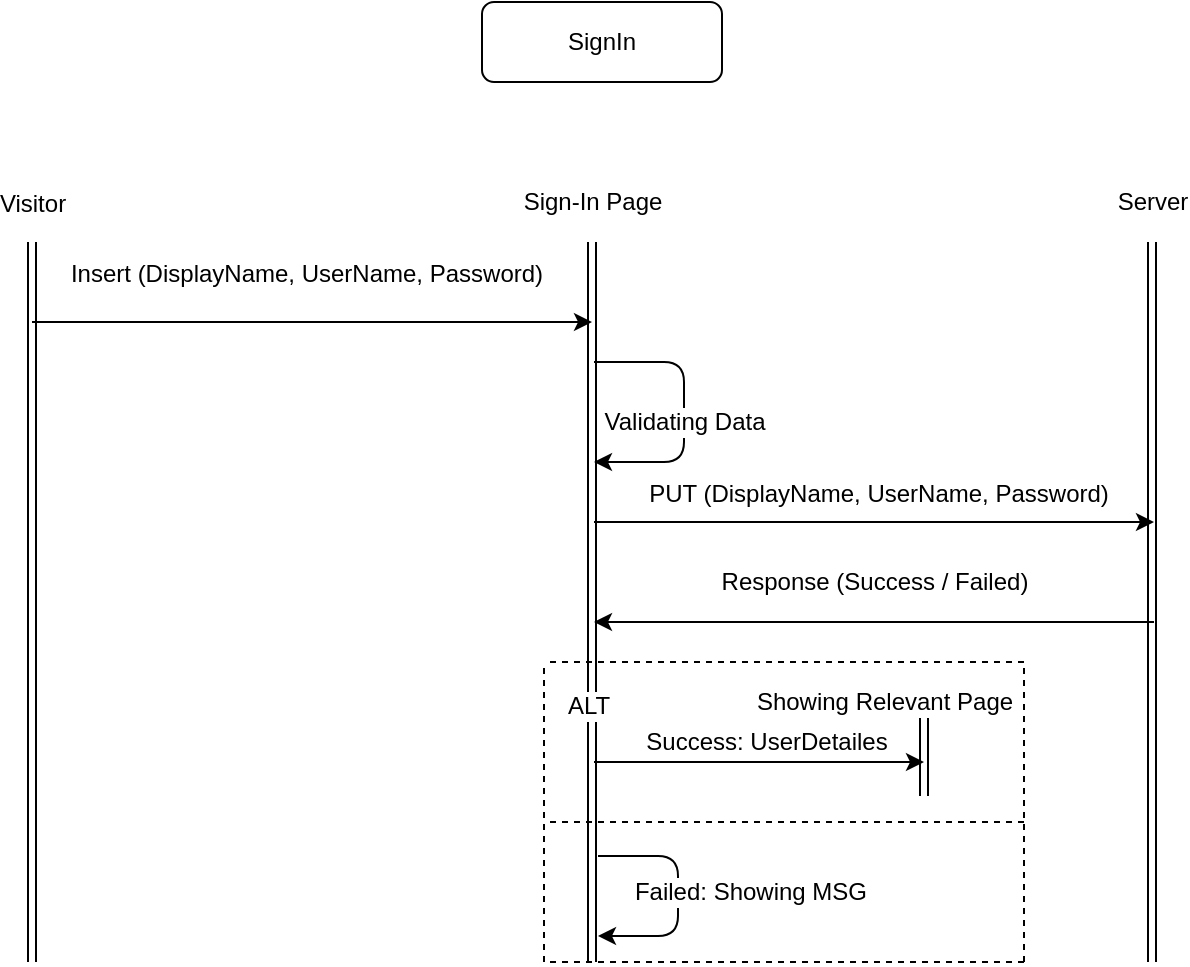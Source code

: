 <mxfile version="10.6.6" type="device"><diagram id="xX4B_b0AM_WJLQ9kRC9L" name="Page-1"><mxGraphModel dx="895" dy="433" grid="1" gridSize="10" guides="1" tooltips="1" connect="1" arrows="1" fold="1" page="1" pageScale="1" pageWidth="850" pageHeight="1100" math="0" shadow="0"><root><mxCell id="0"/><mxCell id="1" parent="0"/><mxCell id="TT_EVqhwfL8MeA2VCCXy-1" value="" style="shape=link;html=1;" edge="1" parent="1"><mxGeometry width="50" height="50" relative="1" as="geometry"><mxPoint x="144" y="570.0" as="sourcePoint"/><mxPoint x="144" y="210" as="targetPoint"/></mxGeometry></mxCell><mxCell id="TT_EVqhwfL8MeA2VCCXy-2" value="Visitor" style="text;html=1;resizable=0;points=[];align=center;verticalAlign=middle;labelBackgroundColor=#ffffff;" vertex="1" connectable="0" parent="TT_EVqhwfL8MeA2VCCXy-1"><mxGeometry x="0.918" y="-7" relative="1" as="geometry"><mxPoint x="-7" y="-34" as="offset"/></mxGeometry></mxCell><mxCell id="TT_EVqhwfL8MeA2VCCXy-3" value="" style="shape=link;html=1;" edge="1" parent="1"><mxGeometry width="50" height="50" relative="1" as="geometry"><mxPoint x="424" y="570.0" as="sourcePoint"/><mxPoint x="424" y="210" as="targetPoint"/></mxGeometry></mxCell><mxCell id="TT_EVqhwfL8MeA2VCCXy-4" value="Sign-In Page" style="text;html=1;resizable=0;points=[];align=center;verticalAlign=middle;labelBackgroundColor=#ffffff;" vertex="1" connectable="0" parent="TT_EVqhwfL8MeA2VCCXy-3"><mxGeometry x="0.825" y="-7" relative="1" as="geometry"><mxPoint x="-7" y="-52" as="offset"/></mxGeometry></mxCell><mxCell id="TT_EVqhwfL8MeA2VCCXy-5" value="SignIn" style="rounded=1;whiteSpace=wrap;html=1;" vertex="1" parent="1"><mxGeometry x="369" y="90" width="120" height="40" as="geometry"/></mxCell><mxCell id="TT_EVqhwfL8MeA2VCCXy-6" value="" style="shape=link;html=1;" edge="1" parent="1"><mxGeometry width="50" height="50" relative="1" as="geometry"><mxPoint x="704" y="570.0" as="sourcePoint"/><mxPoint x="704" y="210" as="targetPoint"/></mxGeometry></mxCell><mxCell id="TT_EVqhwfL8MeA2VCCXy-7" value="Server" style="text;html=1;resizable=0;points=[];align=center;verticalAlign=middle;labelBackgroundColor=#ffffff;" vertex="1" connectable="0" parent="TT_EVqhwfL8MeA2VCCXy-6"><mxGeometry x="0.388" y="-1" relative="1" as="geometry"><mxPoint x="-1" y="-130.5" as="offset"/></mxGeometry></mxCell><mxCell id="TT_EVqhwfL8MeA2VCCXy-8" value="" style="endArrow=classic;html=1;" edge="1" parent="1"><mxGeometry width="50" height="50" relative="1" as="geometry"><mxPoint x="144" y="250.0" as="sourcePoint"/><mxPoint x="424" y="250.0" as="targetPoint"/></mxGeometry></mxCell><mxCell id="TT_EVqhwfL8MeA2VCCXy-10" value="" style="endArrow=classic;html=1;" edge="1" parent="1"><mxGeometry width="50" height="50" relative="1" as="geometry"><mxPoint x="425" y="350.0" as="sourcePoint"/><mxPoint x="705" y="350.0" as="targetPoint"/></mxGeometry></mxCell><mxCell id="TT_EVqhwfL8MeA2VCCXy-11" value="PUT (DisplayName, UserName, Password)" style="text;html=1;resizable=0;points=[];align=center;verticalAlign=middle;labelBackgroundColor=#ffffff;" vertex="1" connectable="0" parent="TT_EVqhwfL8MeA2VCCXy-10"><mxGeometry x="0.275" y="-4" relative="1" as="geometry"><mxPoint x="-37" y="-18" as="offset"/></mxGeometry></mxCell><mxCell id="TT_EVqhwfL8MeA2VCCXy-14" value="" style="endArrow=classic;html=1;" edge="1" parent="1"><mxGeometry width="50" height="50" relative="1" as="geometry"><mxPoint x="705" y="400.0" as="sourcePoint"/><mxPoint x="425" y="400.0" as="targetPoint"/></mxGeometry></mxCell><mxCell id="TT_EVqhwfL8MeA2VCCXy-15" value="Response (Success / Failed)" style="text;html=1;resizable=0;points=[];align=center;verticalAlign=middle;labelBackgroundColor=#ffffff;" vertex="1" connectable="0" parent="TT_EVqhwfL8MeA2VCCXy-14"><mxGeometry x="-0.124" y="5" relative="1" as="geometry"><mxPoint x="-17.5" y="-25" as="offset"/></mxGeometry></mxCell><mxCell id="TT_EVqhwfL8MeA2VCCXy-18" value="" style="endArrow=classic;html=1;" edge="1" parent="1"><mxGeometry width="50" height="50" relative="1" as="geometry"><mxPoint x="425" y="270" as="sourcePoint"/><mxPoint x="425" y="320" as="targetPoint"/><Array as="points"><mxPoint x="470" y="270"/><mxPoint x="470" y="320"/></Array></mxGeometry></mxCell><mxCell id="TT_EVqhwfL8MeA2VCCXy-19" value="Validating Data" style="text;html=1;resizable=0;points=[];align=center;verticalAlign=middle;labelBackgroundColor=#ffffff;" vertex="1" connectable="0" parent="TT_EVqhwfL8MeA2VCCXy-18"><mxGeometry x="-0.48" y="-15" relative="1" as="geometry"><mxPoint x="8.5" y="15" as="offset"/></mxGeometry></mxCell><mxCell id="TT_EVqhwfL8MeA2VCCXy-20" value="Insert (DisplayName, UserName, Password)" style="text;html=1;resizable=0;points=[];align=center;verticalAlign=middle;labelBackgroundColor=#ffffff;" vertex="1" connectable="0" parent="1"><mxGeometry x="308" y="250.0" as="geometry"><mxPoint x="-27" y="-24" as="offset"/></mxGeometry></mxCell><mxCell id="TT_EVqhwfL8MeA2VCCXy-21" value="" style="shape=link;html=1;" edge="1" parent="1"><mxGeometry width="50" height="50" relative="1" as="geometry"><mxPoint x="590" y="447" as="sourcePoint"/><mxPoint x="590" y="487" as="targetPoint"/></mxGeometry></mxCell><mxCell id="TT_EVqhwfL8MeA2VCCXy-22" value="Showing Relevant Page" style="text;html=1;resizable=0;points=[];align=center;verticalAlign=middle;labelBackgroundColor=#ffffff;" vertex="1" connectable="0" parent="TT_EVqhwfL8MeA2VCCXy-21"><mxGeometry x="-0.256" y="-3" relative="1" as="geometry"><mxPoint x="-17" y="-22" as="offset"/></mxGeometry></mxCell><mxCell id="TT_EVqhwfL8MeA2VCCXy-23" value="" style="endArrow=classic;html=1;" edge="1" parent="1"><mxGeometry width="50" height="50" relative="1" as="geometry"><mxPoint x="425" y="470" as="sourcePoint"/><mxPoint x="590" y="470" as="targetPoint"/></mxGeometry></mxCell><mxCell id="TT_EVqhwfL8MeA2VCCXy-24" value="Success: UserDetailes" style="text;html=1;resizable=0;points=[];align=center;verticalAlign=middle;labelBackgroundColor=#ffffff;" vertex="1" connectable="0" parent="TT_EVqhwfL8MeA2VCCXy-23"><mxGeometry x="0.161" y="-2" relative="1" as="geometry"><mxPoint x="-10" y="-12" as="offset"/></mxGeometry></mxCell><mxCell id="TT_EVqhwfL8MeA2VCCXy-25" value="" style="endArrow=classic;html=1;" edge="1" parent="1"><mxGeometry width="50" height="50" relative="1" as="geometry"><mxPoint x="427" y="517" as="sourcePoint"/><mxPoint x="427" y="557" as="targetPoint"/><Array as="points"><mxPoint x="467" y="517"/><mxPoint x="467" y="557"/></Array></mxGeometry></mxCell><mxCell id="TT_EVqhwfL8MeA2VCCXy-26" value="" style="endArrow=none;dashed=1;html=1;" edge="1" parent="1"><mxGeometry width="50" height="50" relative="1" as="geometry"><mxPoint x="640" y="500" as="sourcePoint"/><mxPoint x="400" y="500" as="targetPoint"/></mxGeometry></mxCell><mxCell id="TT_EVqhwfL8MeA2VCCXy-27" value="" style="endArrow=none;dashed=1;html=1;" edge="1" parent="1"><mxGeometry width="50" height="50" relative="1" as="geometry"><mxPoint x="640" y="420" as="sourcePoint"/><mxPoint x="400" y="420" as="targetPoint"/></mxGeometry></mxCell><mxCell id="TT_EVqhwfL8MeA2VCCXy-28" value="" style="endArrow=none;dashed=1;html=1;" edge="1" parent="1"><mxGeometry width="50" height="50" relative="1" as="geometry"><mxPoint x="640" y="570" as="sourcePoint"/><mxPoint x="400" y="570" as="targetPoint"/></mxGeometry></mxCell><mxCell id="TT_EVqhwfL8MeA2VCCXy-30" value="" style="endArrow=none;dashed=1;html=1;" edge="1" parent="1"><mxGeometry width="50" height="50" relative="1" as="geometry"><mxPoint x="400" y="570" as="sourcePoint"/><mxPoint x="400" y="420" as="targetPoint"/></mxGeometry></mxCell><mxCell id="TT_EVqhwfL8MeA2VCCXy-31" value="" style="endArrow=none;dashed=1;html=1;" edge="1" parent="1"><mxGeometry width="50" height="50" relative="1" as="geometry"><mxPoint x="640" y="570" as="sourcePoint"/><mxPoint x="640" y="420" as="targetPoint"/></mxGeometry></mxCell><mxCell id="TT_EVqhwfL8MeA2VCCXy-32" value="Failed: Showing MSG" style="text;html=1;resizable=0;points=[];align=center;verticalAlign=middle;labelBackgroundColor=#ffffff;" vertex="1" connectable="0" parent="1"><mxGeometry x="520" y="560.0" as="geometry"><mxPoint x="-17.5" y="-25" as="offset"/></mxGeometry></mxCell><mxCell id="TT_EVqhwfL8MeA2VCCXy-35" value="ALT" style="text;html=1;resizable=0;points=[];align=center;verticalAlign=middle;labelBackgroundColor=#ffffff;" vertex="1" connectable="0" parent="1"><mxGeometry x="439" y="467.0" as="geometry"><mxPoint x="-17.5" y="-25" as="offset"/></mxGeometry></mxCell></root></mxGraphModel></diagram></mxfile>
